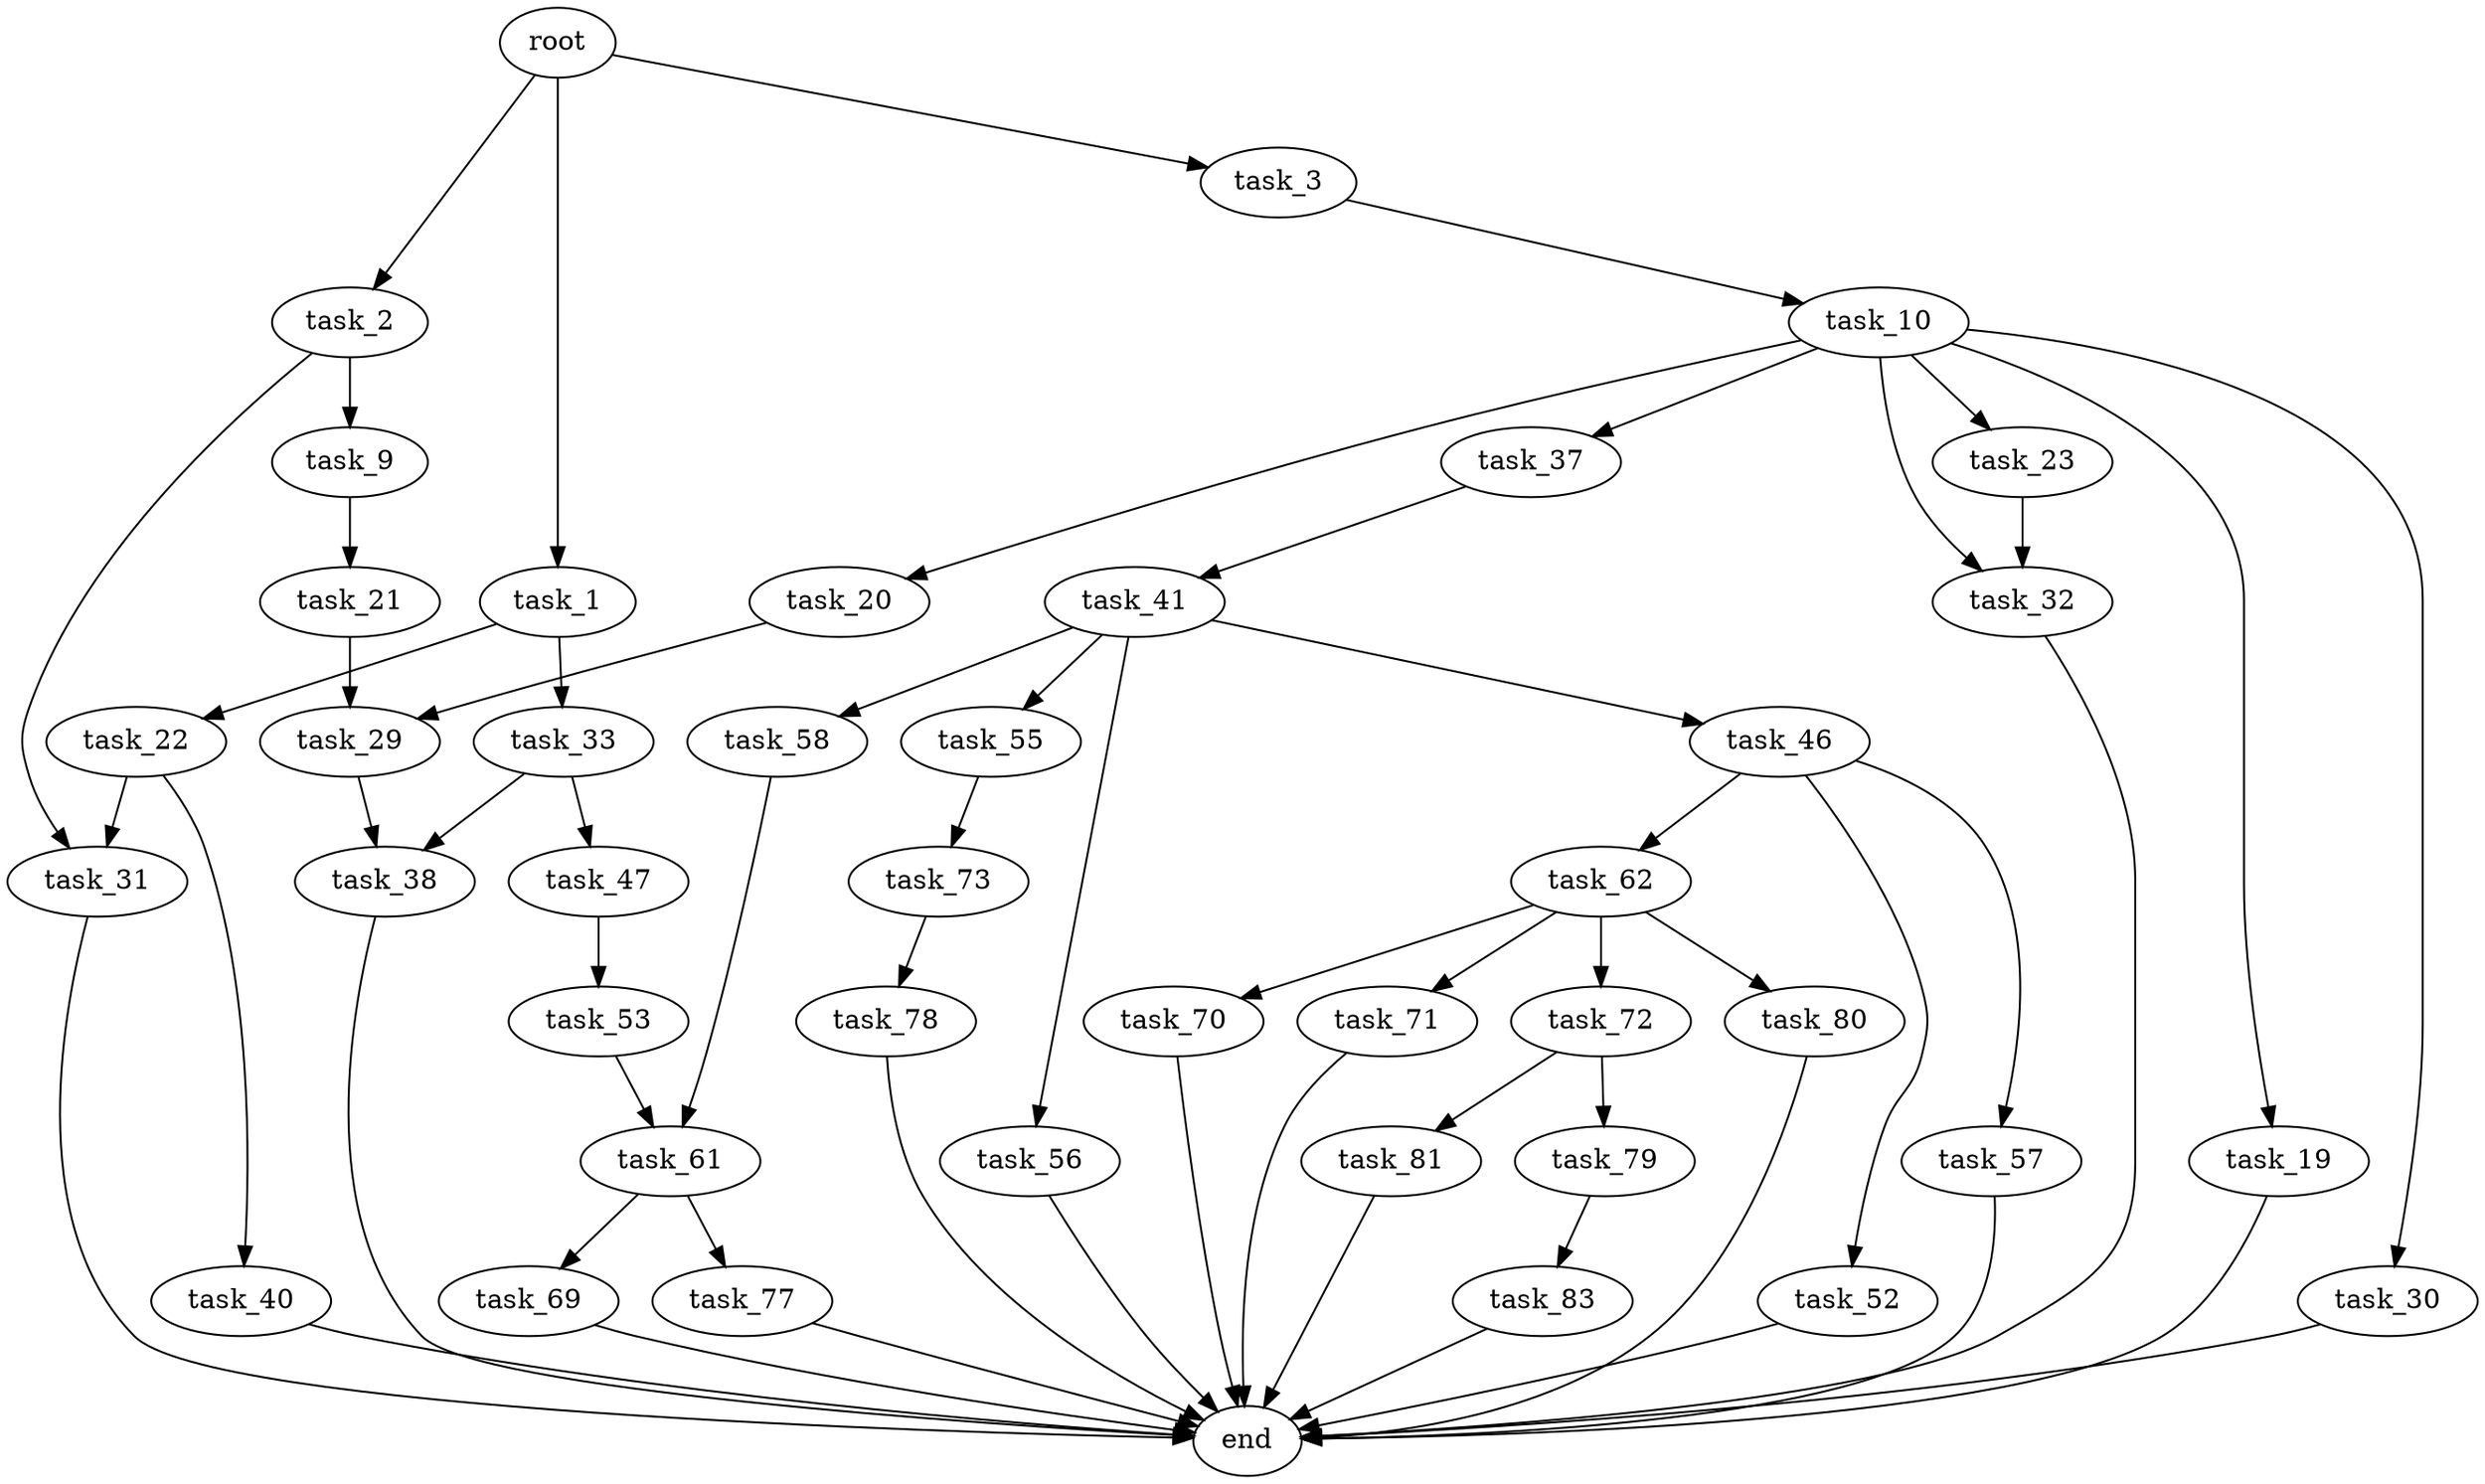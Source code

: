 digraph G {
  root [size="0.000000"];
  task_1 [size="26802049826.000000"];
  task_2 [size="484041584230.000000"];
  task_3 [size="617664750626.000000"];
  task_9 [size="68719476736.000000"];
  task_10 [size="68719476736.000000"];
  task_19 [size="16468475548.000000"];
  task_20 [size="9047879578.000000"];
  task_21 [size="231928233984.000000"];
  task_22 [size="2788725255.000000"];
  task_23 [size="67971843148.000000"];
  task_29 [size="782757789696.000000"];
  task_30 [size="841303648627.000000"];
  task_31 [size="4396921056.000000"];
  task_32 [size="117405092372.000000"];
  task_33 [size="782757789696.000000"];
  task_37 [size="286937490685.000000"];
  task_38 [size="17577601076.000000"];
  task_40 [size="341114808587.000000"];
  task_41 [size="25273256330.000000"];
  task_46 [size="549755813888.000000"];
  task_47 [size="665470388191.000000"];
  task_52 [size="121272075929.000000"];
  task_53 [size="7285811888.000000"];
  task_55 [size="50914636019.000000"];
  task_56 [size="153813544616.000000"];
  task_57 [size="65851311778.000000"];
  task_58 [size="28595991969.000000"];
  task_61 [size="1286743059.000000"];
  task_62 [size="4917551843.000000"];
  task_69 [size="64255471884.000000"];
  task_70 [size="16358357218.000000"];
  task_71 [size="134217728000.000000"];
  task_72 [size="1073741824000.000000"];
  task_73 [size="509887450.000000"];
  task_77 [size="12122890771.000000"];
  task_78 [size="28991029248.000000"];
  task_79 [size="782757789696.000000"];
  task_80 [size="368293445632.000000"];
  task_81 [size="28991029248.000000"];
  task_83 [size="12702248839.000000"];
  end [size="0.000000"];

  root -> task_1 [size="1.000000"];
  root -> task_2 [size="1.000000"];
  root -> task_3 [size="1.000000"];
  task_1 -> task_22 [size="33554432.000000"];
  task_1 -> task_33 [size="33554432.000000"];
  task_2 -> task_9 [size="838860800.000000"];
  task_2 -> task_31 [size="838860800.000000"];
  task_3 -> task_10 [size="838860800.000000"];
  task_9 -> task_21 [size="134217728.000000"];
  task_10 -> task_19 [size="134217728.000000"];
  task_10 -> task_20 [size="134217728.000000"];
  task_10 -> task_23 [size="134217728.000000"];
  task_10 -> task_30 [size="134217728.000000"];
  task_10 -> task_32 [size="134217728.000000"];
  task_10 -> task_37 [size="134217728.000000"];
  task_19 -> end [size="1.000000"];
  task_20 -> task_29 [size="209715200.000000"];
  task_21 -> task_29 [size="301989888.000000"];
  task_22 -> task_31 [size="75497472.000000"];
  task_22 -> task_40 [size="75497472.000000"];
  task_23 -> task_32 [size="75497472.000000"];
  task_29 -> task_38 [size="679477248.000000"];
  task_30 -> end [size="1.000000"];
  task_31 -> end [size="1.000000"];
  task_32 -> end [size="1.000000"];
  task_33 -> task_38 [size="679477248.000000"];
  task_33 -> task_47 [size="679477248.000000"];
  task_37 -> task_41 [size="411041792.000000"];
  task_38 -> end [size="1.000000"];
  task_40 -> end [size="1.000000"];
  task_41 -> task_46 [size="75497472.000000"];
  task_41 -> task_55 [size="75497472.000000"];
  task_41 -> task_56 [size="75497472.000000"];
  task_41 -> task_58 [size="75497472.000000"];
  task_46 -> task_52 [size="536870912.000000"];
  task_46 -> task_57 [size="536870912.000000"];
  task_46 -> task_62 [size="536870912.000000"];
  task_47 -> task_53 [size="536870912.000000"];
  task_52 -> end [size="1.000000"];
  task_53 -> task_61 [size="134217728.000000"];
  task_55 -> task_73 [size="838860800.000000"];
  task_56 -> end [size="1.000000"];
  task_57 -> end [size="1.000000"];
  task_58 -> task_61 [size="679477248.000000"];
  task_61 -> task_69 [size="33554432.000000"];
  task_61 -> task_77 [size="33554432.000000"];
  task_62 -> task_70 [size="134217728.000000"];
  task_62 -> task_71 [size="134217728.000000"];
  task_62 -> task_72 [size="134217728.000000"];
  task_62 -> task_80 [size="134217728.000000"];
  task_69 -> end [size="1.000000"];
  task_70 -> end [size="1.000000"];
  task_71 -> end [size="1.000000"];
  task_72 -> task_79 [size="838860800.000000"];
  task_72 -> task_81 [size="838860800.000000"];
  task_73 -> task_78 [size="33554432.000000"];
  task_77 -> end [size="1.000000"];
  task_78 -> end [size="1.000000"];
  task_79 -> task_83 [size="679477248.000000"];
  task_80 -> end [size="1.000000"];
  task_81 -> end [size="1.000000"];
  task_83 -> end [size="1.000000"];
}
